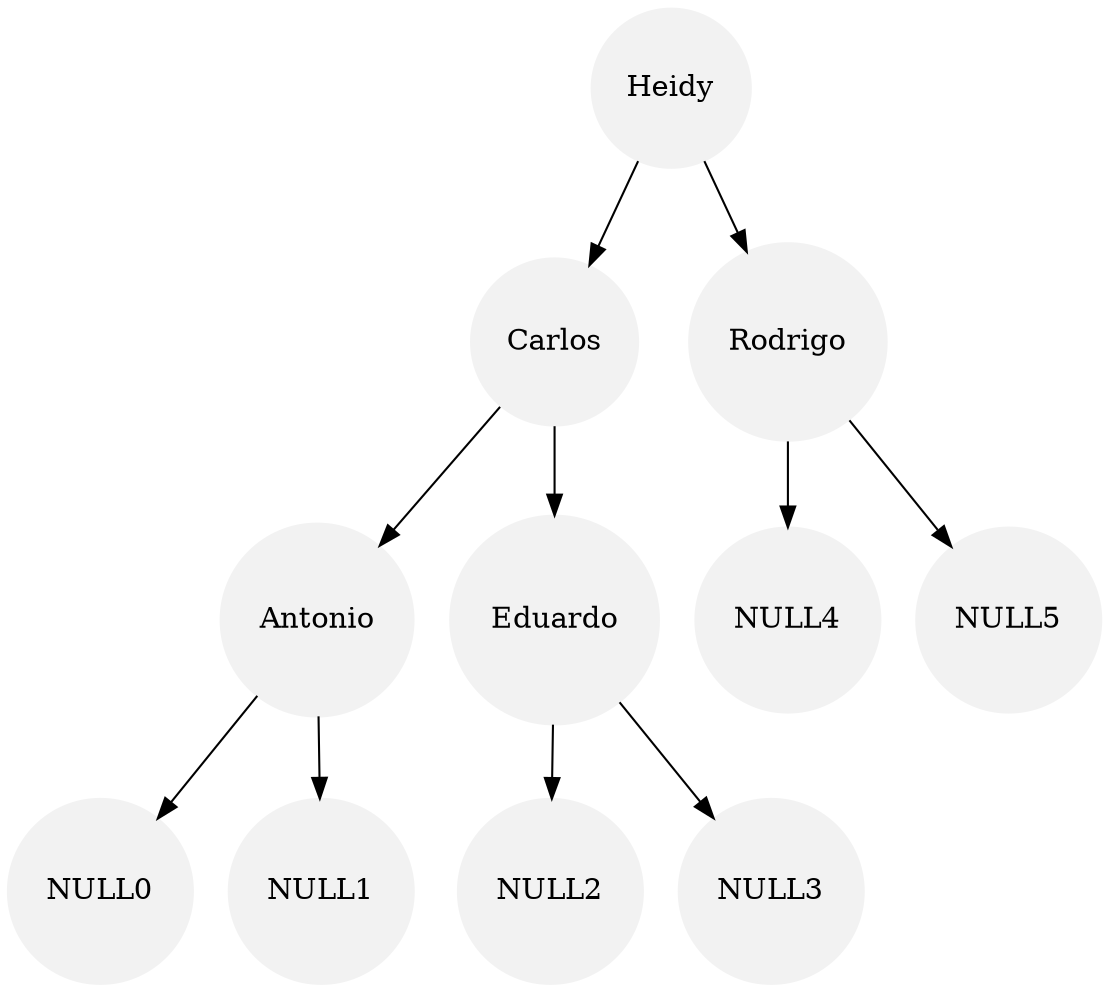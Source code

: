 digraph G{
node[shape=circle, style=filled, color = Gray95];
edge[color =black]
Heidy->Carlos
Carlos->Antonio
Antonio->NULL0
Antonio->NULL1
Carlos->Eduardo
Eduardo->NULL2
Eduardo->NULL3
Heidy->Rodrigo
Rodrigo->NULL4
Rodrigo->NULL5
}